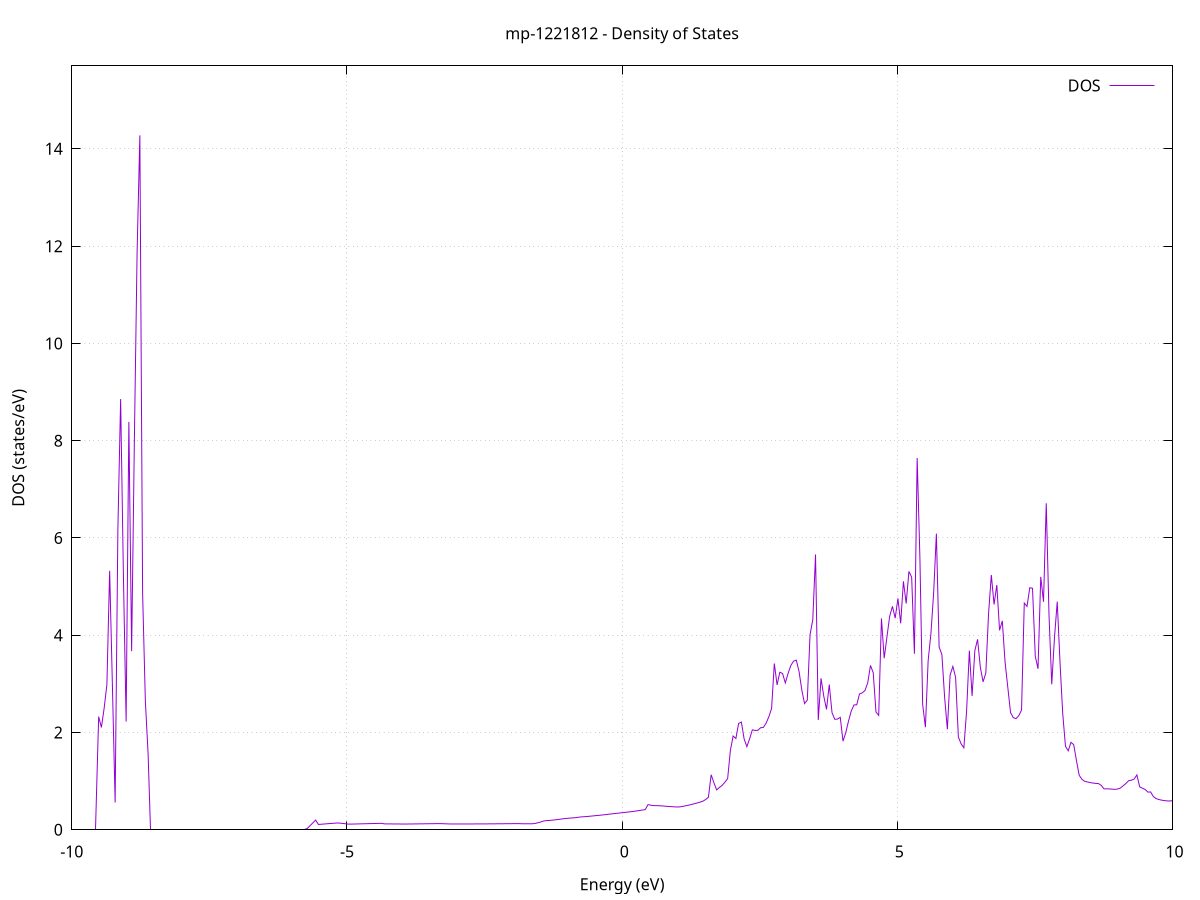 set title 'mp-1221812 - Density of States'
set xlabel 'Energy (eV)'
set ylabel 'DOS (states/eV)'
set grid
set xrange [-10:10]
set yrange [0:15.706]
set xzeroaxis lt -1
set terminal png size 800,600
set output 'mp-1221812_dos_gnuplot.png'
plot '-' using 1:2 with lines title 'DOS'
-46.592800 0.000000
-46.542800 0.000000
-46.492900 0.000000
-46.443000 0.000000
-46.393100 0.000000
-46.343200 0.000000
-46.293300 0.000000
-46.243400 0.000000
-46.193500 0.000000
-46.143600 0.000000
-46.093700 0.000000
-46.043800 0.000000
-45.993900 0.000000
-45.944000 0.000000
-45.894100 0.000000
-45.844100 0.000000
-45.794200 0.000000
-45.744300 0.000000
-45.694400 0.000000
-45.644500 0.000000
-45.594600 0.000000
-45.544700 0.000000
-45.494800 0.000000
-45.444900 0.000000
-45.395000 0.000000
-45.345100 0.000000
-45.295200 0.000000
-45.245300 0.000000
-45.195400 0.000000
-45.145500 0.000000
-45.095500 0.000000
-45.045600 0.000000
-44.995700 0.000000
-44.945800 0.000000
-44.895900 0.000000
-44.846000 0.000000
-44.796100 0.000000
-44.746200 0.000000
-44.696300 0.000000
-44.646400 0.000000
-44.596500 0.000000
-44.546600 0.000000
-44.496700 0.000000
-44.446800 0.000000
-44.396800 0.000000
-44.346900 0.000000
-44.297000 0.000000
-44.247100 0.000000
-44.197200 0.000000
-44.147300 0.000000
-44.097400 0.000000
-44.047500 0.000000
-43.997600 0.000000
-43.947700 0.000000
-43.897800 0.000000
-43.847900 0.000000
-43.798000 0.000000
-43.748100 0.000000
-43.698100 0.000000
-43.648200 0.000000
-43.598300 0.000000
-43.548400 0.000000
-43.498500 0.000000
-43.448600 0.000000
-43.398700 0.000000
-43.348800 0.000000
-43.298900 0.000000
-43.249000 0.000000
-43.199100 0.000000
-43.149200 0.000000
-43.099300 0.000000
-43.049400 0.000000
-42.999400 0.000000
-42.949500 0.000000
-42.899600 0.000000
-42.849700 0.000000
-42.799800 0.000000
-42.749900 0.000000
-42.700000 0.000000
-42.650100 0.000000
-42.600200 0.000000
-42.550300 0.000000
-42.500400 0.000000
-42.450500 0.000000
-42.400600 0.000000
-42.350700 0.000000
-42.300800 0.000000
-42.250800 0.000000
-42.200900 0.000000
-42.151000 0.000000
-42.101100 0.000000
-42.051200 1.607200
-42.001300 10.893900
-41.951400 20.832600
-41.901500 3.668400
-41.851600 8.149000
-41.801700 16.245100
-41.751800 12.821300
-41.701900 14.710800
-41.652000 13.122800
-41.602100 8.680300
-41.552100 13.769300
-41.502200 5.528600
-41.452300 11.677100
-41.402400 23.529500
-41.352500 10.217700
-41.302600 12.210000
-41.252700 0.000000
-41.202800 0.000000
-41.152900 0.000000
-41.103000 0.000000
-41.053100 0.000000
-41.003200 0.000000
-40.953300 0.000000
-40.903400 0.000000
-40.853400 0.000000
-40.803500 0.000000
-40.753600 0.000000
-40.703700 0.000000
-40.653800 0.000000
-40.603900 0.000000
-40.554000 0.000000
-40.504100 0.000000
-40.454200 0.000000
-40.404300 0.000000
-40.354400 0.000000
-40.304500 0.000000
-40.254600 0.000000
-40.204700 0.000000
-40.154700 0.000000
-40.104800 0.000000
-40.054900 0.000000
-40.005000 0.000000
-39.955100 0.000000
-39.905200 0.000000
-39.855300 0.000000
-39.805400 0.000000
-39.755500 0.000000
-39.705600 0.000000
-39.655700 0.000000
-39.605800 0.000000
-39.555900 0.000000
-39.506000 0.000000
-39.456100 0.000000
-39.406100 0.000000
-39.356200 0.000000
-39.306300 0.000000
-39.256400 0.000000
-39.206500 0.000000
-39.156600 0.000000
-39.106700 0.000000
-39.056800 0.000000
-39.006900 0.000000
-38.957000 0.000000
-38.907100 0.000000
-38.857200 0.000000
-38.807300 0.000000
-38.757400 0.000000
-38.707400 0.000000
-38.657500 0.000000
-38.607600 0.000000
-38.557700 0.000000
-38.507800 0.000000
-38.457900 0.000000
-38.408000 0.000000
-38.358100 0.000000
-38.308200 0.000000
-38.258300 0.000000
-38.208400 0.000000
-38.158500 0.000000
-38.108600 0.000000
-38.058700 0.000000
-38.008700 0.000000
-37.958800 0.000000
-37.908900 0.000000
-37.859000 0.000000
-37.809100 0.000000
-37.759200 0.000000
-37.709300 0.000000
-37.659400 0.000000
-37.609500 0.000000
-37.559600 0.000000
-37.509700 0.000000
-37.459800 0.000000
-37.409900 0.000000
-37.360000 0.000000
-37.310000 0.000000
-37.260100 0.000000
-37.210200 0.000000
-37.160300 0.000000
-37.110400 0.000000
-37.060500 0.000000
-37.010600 0.000000
-36.960700 0.000000
-36.910800 0.000000
-36.860900 0.000000
-36.811000 0.000000
-36.761100 0.000000
-36.711200 0.000000
-36.661300 0.000000
-36.611300 0.000000
-36.561400 0.000000
-36.511500 0.000000
-36.461600 0.000000
-36.411700 0.000000
-36.361800 0.000000
-36.311900 0.000000
-36.262000 0.000000
-36.212100 0.000000
-36.162200 0.000000
-36.112300 0.000000
-36.062400 0.000000
-36.012500 0.000000
-35.962600 0.000000
-35.912700 0.000000
-35.862700 0.000000
-35.812800 0.000000
-35.762900 0.000000
-35.713000 0.000000
-35.663100 0.000000
-35.613200 0.000000
-35.563300 0.000000
-35.513400 0.000000
-35.463500 0.000000
-35.413600 0.000000
-35.363700 0.000000
-35.313800 0.000000
-35.263900 0.000000
-35.214000 0.000000
-35.164000 0.000000
-35.114100 0.000000
-35.064200 0.000000
-35.014300 0.000000
-34.964400 0.000000
-34.914500 0.000000
-34.864600 0.000000
-34.814700 0.000000
-34.764800 0.000000
-34.714900 0.000000
-34.665000 0.000000
-34.615100 0.000000
-34.565200 0.000000
-34.515300 0.000000
-34.465300 0.000000
-34.415400 0.000000
-34.365500 0.000000
-34.315600 0.000000
-34.265700 0.000000
-34.215800 0.000000
-34.165900 0.000000
-34.116000 0.000000
-34.066100 0.000000
-34.016200 0.000000
-33.966300 0.000000
-33.916400 0.000000
-33.866500 0.000000
-33.816600 0.000000
-33.766600 0.000000
-33.716700 0.000000
-33.666800 0.000000
-33.616900 0.000000
-33.567000 0.000000
-33.517100 0.000000
-33.467200 0.000000
-33.417300 0.000000
-33.367400 0.000000
-33.317500 0.000000
-33.267600 0.000000
-33.217700 0.000000
-33.167800 0.000000
-33.117900 0.000000
-33.068000 0.000000
-33.018000 0.000000
-32.968100 0.000000
-32.918200 0.000000
-32.868300 0.000000
-32.818400 0.000000
-32.768500 0.000000
-32.718600 0.000000
-32.668700 0.000000
-32.618800 0.000000
-32.568900 0.000000
-32.519000 0.000000
-32.469100 0.000000
-32.419200 0.000000
-32.369300 0.000000
-32.319300 0.000000
-32.269400 0.000000
-32.219500 0.000000
-32.169600 0.000000
-32.119700 0.000000
-32.069800 0.000000
-32.019900 0.000000
-31.970000 0.000000
-31.920100 0.000000
-31.870200 0.000000
-31.820300 0.000000
-31.770400 0.000000
-31.720500 0.000000
-31.670600 0.000000
-31.620600 0.000000
-31.570700 0.000000
-31.520800 0.000000
-31.470900 0.000000
-31.421000 0.000000
-31.371100 0.000000
-31.321200 0.000000
-31.271300 0.000000
-31.221400 0.000000
-31.171500 0.000000
-31.121600 0.000000
-31.071700 0.000000
-31.021800 0.000000
-30.971900 0.000000
-30.921900 0.000000
-30.872000 0.000000
-30.822100 0.000000
-30.772200 0.000000
-30.722300 0.000000
-30.672400 0.000000
-30.622500 0.000000
-30.572600 0.000000
-30.522700 0.000000
-30.472800 0.000000
-30.422900 0.000000
-30.373000 0.000000
-30.323100 0.000000
-30.273200 0.000000
-30.223300 0.000000
-30.173300 0.000000
-30.123400 0.000000
-30.073500 0.000000
-30.023600 0.000000
-29.973700 0.000000
-29.923800 0.000000
-29.873900 0.000000
-29.824000 0.000000
-29.774100 0.000000
-29.724200 0.000000
-29.674300 0.000000
-29.624400 0.000000
-29.574500 0.000000
-29.524600 0.000000
-29.474600 0.000000
-29.424700 0.000000
-29.374800 0.000000
-29.324900 0.000000
-29.275000 0.000000
-29.225100 0.000000
-29.175200 0.000000
-29.125300 0.000000
-29.075400 0.000000
-29.025500 0.000000
-28.975600 0.000000
-28.925700 0.000000
-28.875800 0.000000
-28.825900 0.000000
-28.775900 0.000000
-28.726000 0.000000
-28.676100 0.000000
-28.626200 0.000000
-28.576300 0.000000
-28.526400 0.000000
-28.476500 0.000000
-28.426600 0.000000
-28.376700 0.000000
-28.326800 0.000000
-28.276900 0.000000
-28.227000 0.000000
-28.177100 0.000000
-28.127200 0.000000
-28.077200 0.000000
-28.027300 0.000000
-27.977400 0.000000
-27.927500 0.000000
-27.877600 0.000000
-27.827700 0.000000
-27.777800 0.000000
-27.727900 0.000000
-27.678000 0.000000
-27.628100 0.000000
-27.578200 0.000000
-27.528300 0.000000
-27.478400 0.000000
-27.428500 0.000000
-27.378500 0.000000
-27.328600 0.000000
-27.278700 0.000000
-27.228800 0.000000
-27.178900 0.000000
-27.129000 0.000000
-27.079100 0.000000
-27.029200 0.000000
-26.979300 0.000000
-26.929400 0.000000
-26.879500 0.000000
-26.829600 0.000000
-26.779700 0.000000
-26.729800 0.000000
-26.679900 0.000000
-26.629900 0.000000
-26.580000 0.000000
-26.530100 0.000000
-26.480200 0.000000
-26.430300 0.000000
-26.380400 0.000000
-26.330500 0.000000
-26.280600 0.000000
-26.230700 0.000000
-26.180800 0.000000
-26.130900 0.000000
-26.081000 0.000000
-26.031100 0.000000
-25.981200 0.000000
-25.931200 0.000000
-25.881300 0.000000
-25.831400 0.000000
-25.781500 0.000000
-25.731600 0.000000
-25.681700 0.000000
-25.631800 0.000000
-25.581900 0.000000
-25.532000 0.000000
-25.482100 0.000000
-25.432200 0.000000
-25.382300 0.000000
-25.332400 0.000000
-25.282500 0.000000
-25.232500 0.000000
-25.182600 0.000000
-25.132700 0.000000
-25.082800 0.000000
-25.032900 0.000000
-24.983000 0.000000
-24.933100 0.000000
-24.883200 0.000000
-24.833300 0.000000
-24.783400 0.000000
-24.733500 0.000000
-24.683600 0.000000
-24.633700 0.000000
-24.583800 0.000000
-24.533800 0.000000
-24.483900 0.000000
-24.434000 0.000000
-24.384100 0.000000
-24.334200 0.000000
-24.284300 0.000000
-24.234400 0.000000
-24.184500 0.000000
-24.134600 0.000000
-24.084700 0.000000
-24.034800 0.000000
-23.984900 0.000000
-23.935000 0.000000
-23.885100 0.000000
-23.835200 0.000000
-23.785200 0.000000
-23.735300 0.000000
-23.685400 0.000000
-23.635500 0.000000
-23.585600 0.000000
-23.535700 0.000000
-23.485800 0.000000
-23.435900 0.000000
-23.386000 0.000000
-23.336100 0.000000
-23.286200 0.000000
-23.236300 0.000000
-23.186400 0.000000
-23.136500 0.000000
-23.086500 0.000000
-23.036600 0.000000
-22.986700 0.000000
-22.936800 0.000000
-22.886900 0.000000
-22.837000 0.000000
-22.787100 0.000000
-22.737200 0.000000
-22.687300 0.000000
-22.637400 0.000000
-22.587500 0.000000
-22.537600 0.000000
-22.487700 0.000000
-22.437800 0.000000
-22.387800 0.000000
-22.337900 0.000000
-22.288000 0.000000
-22.238100 0.000000
-22.188200 0.000000
-22.138300 0.000000
-22.088400 0.000000
-22.038500 0.000000
-21.988600 0.000000
-21.938700 0.000000
-21.888800 0.000000
-21.838900 0.000000
-21.789000 0.000000
-21.739100 0.000000
-21.689100 0.000000
-21.639200 0.000000
-21.589300 0.000000
-21.539400 0.000000
-21.489500 0.000000
-21.439600 0.000000
-21.389700 0.000000
-21.339800 0.000000
-21.289900 0.000000
-21.240000 0.000000
-21.190100 0.000000
-21.140200 0.000000
-21.090300 0.000000
-21.040400 0.000000
-20.990500 0.000000
-20.940500 0.000000
-20.890600 0.000000
-20.840700 0.000000
-20.790800 0.000000
-20.740900 0.000000
-20.691000 0.000000
-20.641100 0.000000
-20.591200 0.000000
-20.541300 0.000000
-20.491400 0.000000
-20.441500 0.000000
-20.391600 0.000000
-20.341700 0.000000
-20.291800 0.000000
-20.241800 0.000000
-20.191900 0.000000
-20.142000 0.000000
-20.092100 0.000000
-20.042200 0.000000
-19.992300 0.000000
-19.942400 0.000000
-19.892500 0.000000
-19.842600 0.000000
-19.792700 0.000000
-19.742800 0.000000
-19.692900 0.000000
-19.643000 0.000000
-19.593100 0.000000
-19.543100 0.000000
-19.493200 0.000000
-19.443300 0.000000
-19.393400 0.000000
-19.343500 0.000000
-19.293600 0.000000
-19.243700 0.000000
-19.193800 0.000000
-19.143900 0.000000
-19.094000 0.000000
-19.044100 0.000000
-18.994200 0.000000
-18.944300 0.000000
-18.894400 0.000000
-18.844400 0.000000
-18.794500 0.000000
-18.744600 0.000000
-18.694700 0.000000
-18.644800 0.000000
-18.594900 0.000000
-18.545000 0.000000
-18.495100 0.000000
-18.445200 0.000000
-18.395300 0.000000
-18.345400 0.000000
-18.295500 0.000000
-18.245600 0.000000
-18.195700 0.000000
-18.145700 0.000000
-18.095800 0.000000
-18.045900 0.000000
-17.996000 0.000000
-17.946100 0.000000
-17.896200 0.000000
-17.846300 0.000000
-17.796400 0.000000
-17.746500 0.000000
-17.696600 0.000000
-17.646700 0.000000
-17.596800 0.000000
-17.546900 0.000000
-17.497000 0.000000
-17.447100 0.000000
-17.397100 0.000000
-17.347200 0.000000
-17.297300 0.000000
-17.247400 0.000000
-17.197500 0.000000
-17.147600 0.000000
-17.097700 0.000000
-17.047800 0.000000
-16.997900 0.000000
-16.948000 0.000000
-16.898100 0.000000
-16.848200 0.000000
-16.798300 0.000000
-16.748400 0.000000
-16.698400 0.000000
-16.648500 0.000000
-16.598600 0.000000
-16.548700 0.000000
-16.498800 0.000000
-16.448900 0.000000
-16.399000 0.000000
-16.349100 0.000000
-16.299200 0.000000
-16.249300 0.000000
-16.199400 0.000000
-16.149500 0.000000
-16.099600 0.000000
-16.049700 0.000000
-15.999700 0.000000
-15.949800 0.000000
-15.899900 0.000000
-15.850000 0.000000
-15.800100 0.000000
-15.750200 0.000000
-15.700300 0.000000
-15.650400 0.000000
-15.600500 0.000000
-15.550600 0.000000
-15.500700 0.000000
-15.450800 0.000000
-15.400900 0.000000
-15.351000 0.000000
-15.301000 0.000000
-15.251100 0.000000
-15.201200 0.000000
-15.151300 0.000000
-15.101400 0.000000
-15.051500 0.000000
-15.001600 0.000000
-14.951700 0.000000
-14.901800 0.000000
-14.851900 0.000000
-14.802000 0.000000
-14.752100 0.000000
-14.702200 0.000000
-14.652300 0.000000
-14.602400 0.000000
-14.552400 0.000000
-14.502500 0.000000
-14.452600 0.000000
-14.402700 0.000000
-14.352800 0.000000
-14.302900 0.000000
-14.253000 0.000000
-14.203100 0.000000
-14.153200 0.000000
-14.103300 0.000000
-14.053400 0.000000
-14.003500 0.000000
-13.953600 0.000000
-13.903700 0.000000
-13.853700 0.000000
-13.803800 0.000000
-13.753900 0.000000
-13.704000 0.000000
-13.654100 0.000000
-13.604200 0.000000
-13.554300 0.000000
-13.504400 0.000000
-13.454500 0.000000
-13.404600 0.000000
-13.354700 0.000000
-13.304800 0.000000
-13.254900 0.000000
-13.205000 0.000000
-13.155000 0.000000
-13.105100 0.000000
-13.055200 0.000000
-13.005300 0.000000
-12.955400 0.000000
-12.905500 0.000000
-12.855600 0.000000
-12.805700 0.000000
-12.755800 0.000000
-12.705900 0.000000
-12.656000 0.000000
-12.606100 0.000000
-12.556200 0.000000
-12.506300 0.000000
-12.456300 0.000000
-12.406400 0.000000
-12.356500 0.000000
-12.306600 0.000000
-12.256700 0.000000
-12.206800 0.000000
-12.156900 0.000000
-12.107000 0.000000
-12.057100 0.000000
-12.007200 0.000000
-11.957300 0.000000
-11.907400 0.000000
-11.857500 0.000000
-11.807600 0.000000
-11.757700 0.000000
-11.707700 0.000000
-11.657800 0.000000
-11.607900 0.000000
-11.558000 0.000000
-11.508100 0.000000
-11.458200 0.000000
-11.408300 0.000000
-11.358400 0.000000
-11.308500 0.000000
-11.258600 0.000000
-11.208700 0.000000
-11.158800 0.000000
-11.108900 0.000000
-11.059000 0.000000
-11.009000 0.000000
-10.959100 0.000000
-10.909200 0.000000
-10.859300 0.000000
-10.809400 0.000000
-10.759500 0.000000
-10.709600 0.000000
-10.659700 0.000000
-10.609800 0.000000
-10.559900 0.000000
-10.510000 0.000000
-10.460100 0.000000
-10.410200 0.000000
-10.360300 0.000000
-10.310300 0.000000
-10.260400 0.000000
-10.210500 0.000000
-10.160600 0.000000
-10.110700 0.000000
-10.060800 0.000000
-10.010900 0.000000
-9.961000 0.000000
-9.911100 0.000000
-9.861200 0.000000
-9.811300 0.000000
-9.761400 0.000000
-9.711500 0.000000
-9.661600 0.000000
-9.611600 0.000000
-9.561700 0.000000
-9.511800 2.326400
-9.461900 2.104000
-9.412000 2.499400
-9.362100 2.984800
-9.312200 5.324000
-9.262300 2.979100
-9.212400 0.561500
-9.162500 6.182200
-9.112600 8.855100
-9.062700 5.272800
-9.012800 2.226200
-8.962900 8.385300
-8.912900 3.673400
-8.863000 7.998400
-8.813100 11.890900
-8.763200 14.278300
-8.713300 4.862200
-8.663400 2.648900
-8.613500 1.562800
-8.563600 0.000000
-8.513700 0.000000
-8.463800 0.000000
-8.413900 0.000000
-8.364000 0.000000
-8.314100 0.000000
-8.264200 0.000000
-8.214300 0.000000
-8.164300 0.000000
-8.114400 0.000000
-8.064500 0.000000
-8.014600 0.000000
-7.964700 0.000000
-7.914800 0.000000
-7.864900 0.000000
-7.815000 0.000000
-7.765100 0.000000
-7.715200 0.000000
-7.665300 0.000000
-7.615400 0.000000
-7.565500 0.000000
-7.515600 0.000000
-7.465600 0.000000
-7.415700 0.000000
-7.365800 0.000000
-7.315900 0.000000
-7.266000 0.000000
-7.216100 0.000000
-7.166200 0.000000
-7.116300 0.000000
-7.066400 0.000000
-7.016500 0.000000
-6.966600 0.000000
-6.916700 0.000000
-6.866800 0.000000
-6.816900 0.000000
-6.766900 0.000000
-6.717000 0.000000
-6.667100 0.000000
-6.617200 0.000000
-6.567300 0.000000
-6.517400 0.000000
-6.467500 0.000000
-6.417600 0.000000
-6.367700 0.000000
-6.317800 0.000000
-6.267900 0.000000
-6.218000 0.000000
-6.168100 0.000000
-6.118200 0.000000
-6.068200 0.000000
-6.018300 0.000000
-5.968400 0.000000
-5.918500 0.000000
-5.868600 0.000000
-5.818700 0.000000
-5.768800 0.000000
-5.718900 0.029600
-5.669000 0.086400
-5.619100 0.143200
-5.569200 0.200000
-5.519300 0.109400
-5.469400 0.113800
-5.419500 0.118200
-5.369600 0.122700
-5.319600 0.127100
-5.269700 0.131500
-5.219800 0.135900
-5.169900 0.140300
-5.120000 0.135700
-5.070100 0.129400
-5.020200 0.123000
-4.970300 0.116600
-4.920400 0.116900
-4.870500 0.118300
-4.820600 0.119800
-4.770700 0.121200
-4.720800 0.122700
-4.670900 0.124100
-4.620900 0.125500
-4.571000 0.127000
-4.521100 0.128400
-4.471200 0.129900
-4.421300 0.131300
-4.371400 0.132800
-4.321500 0.121600
-4.271600 0.121100
-4.221700 0.120600
-4.171800 0.120100
-4.121900 0.119600
-4.072000 0.119100
-4.022100 0.118600
-3.972200 0.118100
-3.922200 0.118200
-3.872300 0.118900
-3.822400 0.119600
-3.772500 0.120300
-3.722600 0.121100
-3.672700 0.121800
-3.622800 0.122500
-3.572900 0.123300
-3.523000 0.124000
-3.473100 0.124700
-3.423200 0.125400
-3.373300 0.126200
-3.323400 0.126900
-3.273500 0.125400
-3.223500 0.123400
-3.173600 0.121300
-3.123700 0.119300
-3.073800 0.118900
-3.023900 0.119100
-2.974000 0.119200
-2.924100 0.119400
-2.874200 0.119500
-2.824300 0.119700
-2.774400 0.119900
-2.724500 0.120000
-2.674600 0.120200
-2.624700 0.120300
-2.574800 0.120500
-2.524900 0.120600
-2.474900 0.121000
-2.425000 0.121500
-2.375100 0.122000
-2.325200 0.122400
-2.275300 0.122900
-2.225400 0.123400
-2.175500 0.123900
-2.125600 0.124400
-2.075700 0.124900
-2.025800 0.125400
-1.975900 0.125900
-1.926000 0.126400
-1.876100 0.126900
-1.826200 0.124000
-1.776200 0.123900
-1.726300 0.123700
-1.676400 0.123500
-1.626500 0.124000
-1.576600 0.131900
-1.526700 0.144600
-1.476800 0.160700
-1.426900 0.179900
-1.377000 0.188500
-1.327100 0.191000
-1.277200 0.196900
-1.227300 0.203000
-1.177400 0.209700
-1.127500 0.217100
-1.077500 0.225400
-1.027600 0.232300
-0.977700 0.237700
-0.927800 0.241800
-0.877900 0.245900
-0.828000 0.252400
-0.778100 0.260400
-0.728200 0.265900
-0.678300 0.269400
-0.628400 0.274200
-0.578500 0.279600
-0.528600 0.285200
-0.478700 0.291000
-0.428800 0.296500
-0.378800 0.302100
-0.328900 0.308200
-0.279000 0.314600
-0.229100 0.321400
-0.179200 0.327900
-0.129300 0.334300
-0.079400 0.340600
-0.029500 0.347100
0.020400 0.353000
0.070300 0.359700
0.120200 0.366600
0.170100 0.373600
0.220000 0.380700
0.269900 0.388100
0.319900 0.397700
0.369800 0.406300
0.419700 0.414000
0.469600 0.517100
0.519500 0.506200
0.569400 0.495800
0.619300 0.495900
0.669200 0.494600
0.719100 0.491000
0.769000 0.486100
0.818900 0.481600
0.868800 0.477800
0.918700 0.473900
0.968600 0.470400
1.018500 0.468200
1.068500 0.474200
1.118400 0.484800
1.168300 0.496600
1.218200 0.509200
1.268100 0.522700
1.318000 0.537000
1.367900 0.552700
1.417800 0.569100
1.467700 0.587500
1.517600 0.622500
1.567500 0.669100
1.617400 1.131100
1.667300 0.966500
1.717200 0.819800
1.767200 0.869500
1.817100 0.914000
1.867000 0.977700
1.916900 1.052600
1.966800 1.633400
2.016700 1.927500
2.066600 1.877400
2.116500 2.186100
2.166400 2.214300
2.216300 1.868700
2.266200 1.709300
2.316100 1.870100
2.366000 2.054600
2.415900 2.043000
2.465900 2.044800
2.515800 2.098200
2.565700 2.104300
2.615600 2.191500
2.665500 2.323600
2.715400 2.494100
2.765300 3.418200
2.815200 2.977700
2.865100 3.239300
2.915000 3.212700
2.964900 3.019600
3.014800 3.213300
3.064700 3.378300
3.114600 3.466600
3.164600 3.487600
3.214500 3.253000
3.264400 2.874000
3.314300 2.594200
3.364200 2.665800
3.414100 4.009700
3.464000 4.320500
3.513900 5.660400
3.563800 2.258600
3.613700 3.114900
3.663600 2.746300
3.713500 2.475200
3.763400 2.986700
3.813300 2.408200
3.863200 2.272000
3.913200 2.275700
3.963100 2.312900
4.013000 1.821800
4.062900 1.994500
4.112800 2.233800
4.162700 2.439900
4.212600 2.567500
4.262500 2.569100
4.312400 2.792200
4.362300 2.814600
4.412200 2.863500
4.462100 3.020100
4.512000 3.378900
4.561900 3.230500
4.611900 2.421700
4.661800 2.352500
4.711700 4.344900
4.761600 3.526600
4.811500 3.965300
4.861400 4.391300
4.911300 4.594300
4.961200 4.352100
5.011100 4.757400
5.061000 4.244600
5.110900 5.107900
5.160800 4.652400
5.210700 5.311100
5.260600 5.192800
5.310600 3.620100
5.360500 7.643500
5.410400 5.589700
5.460300 2.580100
5.510200 2.107900
5.560100 3.476100
5.610000 4.026500
5.659900 4.866400
5.709800 6.089100
5.759700 3.756100
5.809600 3.604900
5.859500 2.723300
5.909400 2.065900
5.959300 3.183100
6.009300 3.359200
6.059200 3.132700
6.109100 1.908500
6.159000 1.766800
6.208900 1.685200
6.258800 2.438800
6.308700 3.683100
6.358600 2.752200
6.408500 3.682600
6.458400 3.915400
6.508300 3.342200
6.558200 3.040800
6.608100 3.222800
6.658000 4.444700
6.707900 5.238700
6.757900 4.632100
6.807800 5.032900
6.857700 4.099900
6.907600 4.295400
6.957500 3.450600
7.007400 2.928400
7.057300 2.408400
7.107200 2.306200
7.157100 2.285300
7.207000 2.347900
7.256900 2.459700
7.306800 4.661400
7.356700 4.593000
7.406600 4.976300
7.456600 4.964900
7.506500 3.570800
7.556400 3.309500
7.606300 5.200700
7.656200 4.688000
7.706100 6.712900
7.756000 4.421600
7.805900 2.991300
7.855800 3.952400
7.905700 4.691100
7.955600 3.453800
8.005500 2.386500
8.055400 1.714200
8.105300 1.623800
8.155300 1.798300
8.205200 1.749500
8.255100 1.422400
8.305000 1.118900
8.354900 1.037700
8.404800 0.996500
8.454700 0.982800
8.504600 0.970100
8.554500 0.960800
8.604400 0.953400
8.654300 0.949800
8.704200 0.914200
8.754100 0.842500
8.804000 0.842400
8.854000 0.840000
8.903900 0.835200
8.953800 0.831300
9.003700 0.838400
9.053600 0.858600
9.103500 0.904500
9.153400 0.951600
9.203300 1.009400
9.253200 1.019000
9.303100 1.042400
9.353000 1.128400
9.402900 0.884200
9.452800 0.854900
9.502700 0.828900
9.552700 0.774200
9.602600 0.778000
9.652500 0.681700
9.702400 0.641100
9.752300 0.622500
9.802200 0.609200
9.852100 0.599800
9.902000 0.593700
9.951900 0.591200
10.001800 0.600000
10.051700 0.621500
10.101600 0.676000
10.151500 0.741100
10.201400 0.759800
10.251300 0.808400
10.301300 0.861400
10.351200 0.855100
10.401100 0.923400
10.451000 0.801000
10.500900 0.727900
10.550800 0.675400
10.600700 0.632800
10.650600 0.592900
10.700500 0.551400
10.750400 0.533000
10.800300 0.529700
10.850200 0.529700
10.900100 0.531900
10.950000 0.538800
11.000000 0.540000
11.049900 0.559700
11.099800 0.581600
11.149700 0.577200
11.199600 0.561700
11.249500 0.551400
11.299400 0.537800
11.349300 0.527600
11.399200 0.522800
11.449100 0.509700
11.499000 0.517500
11.548900 0.548900
11.598800 0.580200
11.648700 0.636000
11.698700 0.744100
11.748600 0.728600
11.798500 0.730200
11.848400 0.733600
11.898300 0.736100
11.948200 0.687400
11.998100 0.630200
12.048000 0.608400
12.097900 0.607800
12.147800 0.610300
12.197700 0.621800
12.247600 0.645700
12.297500 0.683800
12.347400 0.720500
12.397400 0.722700
12.447300 0.716500
12.497200 0.708500
12.547100 0.657600
12.597000 0.629200
12.646900 0.666800
12.696800 0.588800
12.746700 0.563100
12.796600 0.541400
12.846500 0.520400
12.896400 0.498800
12.946300 0.482200
12.996200 0.511700
13.046100 0.686600
13.096000 0.857200
13.146000 0.619900
13.195900 0.494100
13.245800 0.534500
13.295700 0.498200
13.345600 0.467000
13.395500 0.440600
13.445400 0.421500
13.495300 0.413600
13.545200 0.391800
13.595100 0.374700
13.645000 0.361700
13.694900 0.352200
13.744800 0.367000
13.794700 0.376700
13.844700 0.498400
13.894600 0.681100
13.944500 0.883100
13.994400 0.826000
14.044300 0.741600
14.094200 0.805300
14.144100 0.980000
14.194000 1.071400
14.243900 1.042800
14.293800 0.924700
14.343700 0.819100
14.393600 0.760400
14.443500 0.789000
14.493400 0.920100
14.543400 1.480100
14.593300 0.990700
14.643200 1.004500
14.693100 1.007200
14.743000 0.997600
14.792900 0.970300
14.842800 0.920300
14.892700 0.862000
14.942600 0.798300
14.992500 0.749500
15.042400 0.714500
15.092300 0.702800
15.142200 0.724800
15.192100 0.767900
15.242100 0.793800
15.292000 0.810400
15.341900 0.821600
15.391800 0.835700
15.441700 0.869400
15.491600 0.968700
15.541500 1.017200
15.591400 0.990700
15.641300 0.856800
15.691200 0.799800
15.741100 0.744700
15.791000 0.750300
15.840900 0.756100
15.890800 0.752300
15.940700 0.747700
15.990700 0.766300
16.040600 0.875700
16.090500 0.981800
16.140400 0.974600
16.190300 0.870600
16.240200 0.788700
16.290100 0.727300
16.340000 0.688100
16.389900 0.660200
16.439800 0.639700
16.489700 0.670500
16.539600 0.725200
16.589500 0.728600
16.639400 0.768000
16.689400 0.760700
16.739300 0.736100
16.789200 0.694700
16.839100 0.680300
16.889000 0.673800
16.938900 0.670500
16.988800 0.654500
17.038700 0.646300
17.088600 0.638200
17.138500 0.657600
17.188400 0.659100
17.238300 0.619100
17.288200 0.609800
17.338100 0.614700
17.388100 0.625400
17.438000 0.640500
17.487900 0.665500
17.537800 0.725800
17.587700 0.768800
17.637600 0.807300
17.687500 0.839300
17.737400 0.862000
17.787300 0.854800
17.837200 0.851600
17.887100 0.857500
17.937000 0.865800
17.986900 0.877700
18.036800 0.896300
18.086800 0.946000
18.136700 1.053700
18.186600 0.999500
18.236500 0.986200
18.286400 1.053000
18.336300 1.078600
18.386200 1.036000
18.436100 1.008600
18.486000 0.965400
18.535900 0.939000
18.585800 0.931300
18.635700 0.936600
18.685600 0.947000
18.735500 0.960300
18.785500 0.977600
18.835400 1.047600
18.885300 1.073600
18.935200 1.047200
18.985100 1.028200
19.035000 1.014100
19.084900 0.995200
19.134800 0.965000
19.184700 0.932300
19.234600 0.897400
19.284500 0.871000
19.334400 0.860800
19.384300 0.813000
19.434200 0.799700
19.484100 0.779700
19.534100 0.785100
19.584000 0.799800
19.633900 0.812500
19.683800 0.837300
19.733700 0.881500
19.783600 0.940100
19.833500 1.044300
19.883400 1.075100
19.933300 1.071300
19.983200 1.071900
20.033100 1.089400
20.083000 1.113100
20.132900 1.039700
20.182800 1.041600
20.232800 1.014800
20.282700 1.005800
20.332600 1.041800
20.382500 1.058100
20.432400 1.084800
20.482300 1.122800
20.532200 1.171600
20.582100 1.136300
20.632000 1.127000
20.681900 1.201500
20.731800 1.240600
20.781700 1.238000
20.831600 1.239500
20.881500 1.340600
20.931500 1.338800
20.981400 1.325800
21.031300 1.293100
21.081200 1.243600
21.131100 1.184900
21.181000 1.146600
21.230900 1.127500
21.280800 1.121100
21.330700 1.138200
21.380600 1.156700
21.430500 1.168800
21.480400 1.173400
21.530300 1.157700
21.580200 1.175600
21.630200 1.191300
21.680100 1.204200
21.730000 1.214200
21.779900 1.236500
21.829800 1.258300
21.879700 1.249600
21.929600 1.272100
21.979500 1.266100
22.029400 1.184900
22.079300 1.151600
22.129200 1.133100
22.179100 1.093800
22.229000 1.102300
22.278900 1.095400
22.328800 1.088500
22.378800 1.082500
22.428700 1.091200
22.478600 1.181300
22.528500 1.145900
22.578400 1.156600
22.628300 1.084900
22.678200 1.055500
22.728100 1.094600
22.778000 1.098900
22.827900 1.074800
22.877800 1.076100
22.927700 1.061000
22.977600 1.045300
23.027500 1.028300
23.077500 1.015100
23.127400 1.021100
23.177300 1.061300
23.227200 1.018500
23.277100 1.061400
23.327000 1.112000
23.376900 1.119900
23.426800 1.110600
23.476700 1.104000
23.526600 1.102700
23.576500 1.095100
23.626400 1.095300
23.676300 1.106800
23.726200 1.105400
23.776200 1.110400
23.826100 1.108600
23.876000 1.270100
23.925900 1.085800
23.975800 0.975800
24.025700 0.966300
24.075600 0.975100
24.125500 0.978500
24.175400 0.982700
24.225300 0.986200
24.275200 0.994500
24.325100 1.013500
24.375000 0.986300
24.424900 0.978700
24.474900 0.973600
24.524800 0.976100
24.574700 0.997200
24.624600 1.034400
24.674500 1.077400
24.724400 1.090700
24.774300 1.087000
24.824200 1.090400
24.874100 1.086500
24.924000 1.084700
24.973900 1.086500
25.023800 1.096600
25.073700 1.081600
25.123600 1.075400
25.173500 1.069600
25.223500 1.051800
25.273400 1.037500
25.323300 1.048000
25.373200 1.101500
25.423100 1.196200
25.473000 1.280500
25.522900 1.366000
25.572800 1.293400
25.622700 1.165800
25.672600 1.127800
25.722500 1.086400
25.772400 1.066700
25.822300 1.044100
25.872200 1.019800
25.922200 0.999000
25.972100 0.996600
26.022000 1.001800
26.071900 0.998800
26.121800 0.975900
26.171700 0.935300
26.221600 0.939700
26.271500 0.964200
26.321400 1.000700
26.371300 1.053500
26.421200 1.108600
26.471100 1.150100
26.521000 1.235300
26.570900 1.213600
26.620900 1.188700
26.670800 1.156700
26.720700 1.173500
26.770600 1.172900
26.820500 1.168400
26.870400 1.156300
26.920300 1.141400
26.970200 1.128600
27.020100 1.096100
27.070000 1.083200
27.119900 1.082500
27.169800 1.057000
27.219700 1.065900
27.269600 1.095200
27.319600 1.085300
27.369500 1.117000
27.419400 1.177200
27.469300 1.178600
27.519200 1.161200
27.569100 1.136900
27.619000 1.097700
27.668900 1.035800
27.718800 1.025100
27.768700 1.018100
27.818600 1.036000
27.868500 1.096800
27.918400 1.147300
27.968300 1.227000
28.018300 1.260800
28.068200 1.291400
28.118100 1.312000
28.168000 1.330400
28.217900 1.323100
28.267800 1.257600
28.317700 1.335100
28.367600 1.306600
28.417500 1.332200
28.467400 1.322000
28.517300 1.314500
28.567200 1.313600
28.617100 1.296800
28.667000 1.267600
28.716900 1.213000
28.766900 1.155000
28.816800 1.128800
28.866700 1.111000
28.916600 1.108400
28.966500 1.154700
29.016400 1.213200
29.066300 1.234300
29.116200 1.244900
29.166100 1.252900
29.216000 1.267700
29.265900 1.346900
29.315800 1.379600
29.365700 1.296800
29.415600 1.237400
29.465600 1.218700
29.515500 1.220200
29.565400 1.218000
29.615300 1.221900
29.665200 1.228000
29.715100 1.194900
29.765000 1.189400
29.814900 1.186600
29.864800 1.202000
29.914700 1.232100
29.964600 1.228800
30.014500 1.242800
30.064400 1.300300
30.114300 1.319200
30.164300 1.217400
30.214200 1.161200
30.264100 1.158800
30.314000 1.221600
30.363900 1.314500
30.413800 1.339600
30.463700 1.357200
30.513600 1.471600
30.563500 1.442500
30.613400 1.385200
30.663300 1.350300
30.713200 1.343400
30.763100 1.319000
30.813000 1.253200
30.863000 1.145500
30.912900 1.149500
30.962800 1.091900
31.012700 1.009500
31.062600 0.978900
31.112500 0.977500
31.162400 1.022500
31.212300 1.033500
31.262200 1.030000
31.312100 1.079000
31.362000 1.070300
31.411900 1.041200
31.461800 0.988200
31.511700 0.940600
31.561600 0.903200
31.611600 0.866200
31.661500 0.834600
31.711400 0.815800
31.761300 0.806800
31.811200 0.810300
31.861100 0.823500
31.911000 0.874100
31.960900 0.913300
32.010800 0.991600
32.060700 1.016900
32.110600 1.059900
32.160500 0.972900
32.210400 0.938500
32.260300 0.917400
32.310300 0.881000
32.360200 0.857300
32.410100 0.845000
32.460000 0.849600
32.509900 0.863400
32.559800 0.927800
32.609700 1.080900
32.659600 1.218400
32.709500 1.318800
32.759400 1.319800
32.809300 1.278700
32.859200 1.192800
32.909100 1.110600
32.959000 1.064600
33.009000 1.092000
33.058900 1.215100
33.108800 1.240000
33.158700 1.320600
33.208600 1.288500
33.258500 1.208100
33.308400 1.112800
33.358300 1.020500
33.408200 0.999600
33.458100 1.039300
33.508000 1.102100
33.557900 1.204700
33.607800 1.318900
33.657700 1.455200
33.707700 1.504500
33.757600 1.504300
33.807500 1.479100
33.857400 1.451300
33.907300 1.412800
33.957200 1.353800
34.007100 1.291200
34.057000 1.288800
34.106900 1.287300
34.156800 1.300400
34.206700 1.357900
34.256600 1.403600
34.306500 1.436900
34.356400 1.357400
34.406300 1.313900
34.456300 1.312100
34.506200 1.295900
34.556100 1.242900
34.606000 1.231500
34.655900 1.287600
34.705800 1.369300
34.755700 1.429900
34.805600 1.406900
34.855500 1.351800
34.905400 1.334100
34.955300 1.355000
35.005200 1.330700
35.055100 1.351200
35.105000 1.380400
35.155000 1.364500
35.204900 1.529900
35.254800 1.358900
35.304700 1.322500
35.354600 1.323100
35.404500 1.327900
35.454400 1.278900
35.504300 1.252100
35.554200 1.229100
35.604100 1.240100
35.654000 1.296700
35.703900 1.296400
35.753800 1.226600
35.803700 1.209200
35.853700 1.215400
35.903600 1.211300
35.953500 1.222200
36.003400 1.217100
36.053300 1.234100
36.103200 1.266600
36.153100 1.320900
36.203000 1.318800
36.252900 1.264500
36.302800 1.204300
36.352700 1.185000
36.402600 1.168800
36.452500 1.151600
36.502400 1.167100
36.552400 1.107800
36.602300 1.105600
36.652200 1.102900
36.702100 1.087500
36.752000 1.077700
36.801900 1.101800
36.851800 1.140500
36.901700 1.182300
36.951600 1.221300
37.001500 1.232500
37.051400 1.228700
37.101300 1.230000
37.151200 1.259900
37.201100 1.433500
37.251100 1.401900
37.301000 1.452700
37.350900 1.452800
37.400800 1.442500
37.450700 1.451000
37.500600 1.406600
37.550500 1.402400
37.600400 1.405700
37.650300 1.387300
37.700200 1.395100
37.750100 1.446800
37.800000 1.444400
37.849900 1.437300
37.899800 1.409000
37.949700 1.390600
37.999700 1.401200
38.049600 1.379000
38.099500 1.349400
38.149400 1.355300
38.199300 1.366000
38.249200 1.394000
38.299100 1.363100
38.349000 1.354500
38.398900 1.357000
38.448800 1.372200
38.498700 1.446700
38.548600 1.471600
38.598500 1.459100
38.648400 1.432400
38.698400 1.433600
38.748300 1.426600
38.798200 1.445600
38.848100 1.440100
38.898000 1.456300
38.947900 1.368300
38.997800 1.367900
39.047700 1.338600
39.097600 1.318000
39.147500 1.308500
39.197400 1.327800
39.247300 1.352600
39.297200 1.384900
39.347100 1.409800
39.397100 1.410600
39.447000 1.405800
39.496900 1.453000
39.546800 1.535900
39.596700 1.510200
39.646600 1.453300
39.696500 1.404300
39.746400 1.374000
39.796300 1.288000
39.846200 1.257700
39.896100 1.239000
39.946000 1.221500
39.995900 1.208500
40.045800 1.200700
40.095800 1.195500
40.145700 1.195600
40.195600 1.196600
40.245500 1.202400
40.295400 1.221500
40.345300 1.229800
40.395200 1.213600
40.445100 1.226300
40.495000 1.217900
40.544900 1.211500
40.594800 1.210400
40.644700 1.219300
40.694600 1.238200
40.744500 1.311700
40.794400 1.335600
40.844400 1.302500
40.894300 1.259900
40.944200 1.277000
40.994100 1.294300
41.044000 1.241200
41.093900 1.234800
41.143800 1.249100
41.193700 1.272900
41.243600 1.269500
41.293500 1.261100
41.343400 1.260700
41.393300 1.249800
41.443200 1.248400
41.493100 1.249000
41.543100 1.243400
41.593000 1.295000
41.642900 1.346600
41.692800 1.297000
41.742700 1.248700
41.792600 1.248300
41.842500 1.237400
41.892400 1.240700
41.942300 1.246100
41.992200 1.256200
42.042100 1.263500
42.092000 1.261800
42.141900 1.272700
42.191800 1.283200
42.241800 1.183900
42.291700 1.167200
42.341600 1.149700
42.391500 1.135300
42.441400 1.129900
42.491300 1.132800
42.541200 1.156100
42.591100 1.153300
42.641000 1.130100
42.690900 1.139800
42.740800 1.151900
42.790700 1.191000
42.840600 1.256200
42.890500 1.361400
42.940500 1.135400
42.990400 1.095200
43.040300 1.054100
43.090200 1.020800
43.140100 0.998800
43.190000 1.034700
43.239900 1.054500
43.289800 1.070000
43.339700 1.056700
43.389600 1.041500
43.439500 1.061700
43.489400 1.143800
43.539300 1.142300
43.589200 1.087100
43.639100 1.106300
43.689100 1.101700
43.739000 1.100300
43.788900 1.117900
43.838800 1.070200
43.888700 1.048700
43.938600 1.017900
43.988500 0.998900
44.038400 1.002300
44.088300 1.006600
44.138200 1.000000
44.188100 0.979300
44.238000 0.961900
44.287900 0.949300
44.337800 0.938600
44.387800 0.926200
44.437700 0.913100
44.487600 0.904400
44.537500 0.893900
44.587400 0.886700
44.637300 0.886500
44.687200 0.883800
44.737100 0.874700
44.787000 0.860800
44.836900 0.858700
44.886800 0.865800
44.936700 0.874900
44.986600 0.866300
45.036500 0.857600
45.086500 0.851300
45.136400 0.841600
45.186300 0.824200
45.236200 0.806300
45.286100 0.796900
45.336000 0.797700
45.385900 0.798500
45.435800 0.789300
45.485700 0.789600
45.535600 0.794200
45.585500 0.805800
45.635400 0.829000
45.685300 0.832500
45.735200 0.825900
45.785200 0.828300
45.835100 0.842400
45.885000 0.857600
45.934900 0.860200
45.984800 0.847700
46.034700 0.849000
46.084600 0.841400
46.134500 0.801200
46.184400 0.756300
46.234300 0.728300
46.284200 0.730600
46.334100 0.745500
46.384000 0.764900
46.433900 0.786900
46.483900 0.809200
46.533800 0.796400
46.583700 0.745300
46.633600 0.724900
46.683500 0.869600
46.733400 0.621400
46.783300 0.469000
46.833200 0.415900
46.883100 0.387800
46.933000 0.369100
46.982900 0.350300
47.032800 0.330800
47.082700 0.307000
47.132600 0.286500
47.182500 0.272500
47.232500 0.259600
47.282400 0.246300
47.332300 0.232600
47.382200 0.218900
47.432100 0.204900
47.482000 0.189700
47.531900 0.173000
47.581800 0.155700
47.631700 0.144200
47.681600 0.138800
47.731500 0.137300
47.781400 0.138400
47.831300 0.147500
47.881200 0.172400
47.931200 0.154700
47.981100 0.154300
48.031000 0.159700
48.080900 0.152200
48.130800 0.090000
48.180700 0.068600
48.230600 0.057300
48.280500 0.048000
48.330400 0.040100
48.380300 0.033300
48.430200 0.027900
48.480100 0.023700
48.530000 0.019700
48.579900 0.013000
48.629900 0.006100
48.679800 0.000100
48.729700 0.000000
48.779600 0.000000
48.829500 0.000000
48.879400 0.000000
48.929300 0.000000
48.979200 0.000000
49.029100 0.000000
49.079000 0.000000
49.128900 0.000000
49.178800 0.000000
49.228700 0.000000
49.278600 0.000000
49.328600 0.000000
49.378500 0.000000
49.428400 0.000000
49.478300 0.000000
49.528200 0.000000
49.578100 0.000000
49.628000 0.000000
49.677900 0.000000
49.727800 0.000000
49.777700 0.000000
49.827600 0.000000
49.877500 0.000000
49.927400 0.000000
49.977300 0.000000
50.027200 0.000000
50.077200 0.000000
50.127100 0.000000
50.177000 0.000000
50.226900 0.000000
50.276800 0.000000
50.326700 0.000000
50.376600 0.000000
50.426500 0.000000
50.476400 0.000000
50.526300 0.000000
50.576200 0.000000
50.626100 0.000000
50.676000 0.000000
50.725900 0.000000
50.775900 0.000000
50.825800 0.000000
50.875700 0.000000
50.925600 0.000000
50.975500 0.000000
51.025400 0.000000
51.075300 0.000000
51.125200 0.000000
51.175100 0.000000
51.225000 0.000000
51.274900 0.000000
51.324800 0.000000
51.374700 0.000000
51.424600 0.000000
51.474600 0.000000
51.524500 0.000000
51.574400 0.000000
51.624300 0.000000
51.674200 0.000000
51.724100 0.000000
51.774000 0.000000
51.823900 0.000000
51.873800 0.000000
51.923700 0.000000
51.973600 0.000000
52.023500 0.000000
52.073400 0.000000
52.123300 0.000000
52.173300 0.000000
52.223200 0.000000
52.273100 0.000000
52.323000 0.000000
52.372900 0.000000
52.422800 0.000000
52.472700 0.000000
52.522600 0.000000
52.572500 0.000000
52.622400 0.000000
52.672300 0.000000
52.722200 0.000000
52.772100 0.000000
52.822000 0.000000
52.871900 0.000000
52.921900 0.000000
52.971800 0.000000
53.021700 0.000000
53.071600 0.000000
53.121500 0.000000
53.171400 0.000000
53.221300 0.000000
e
